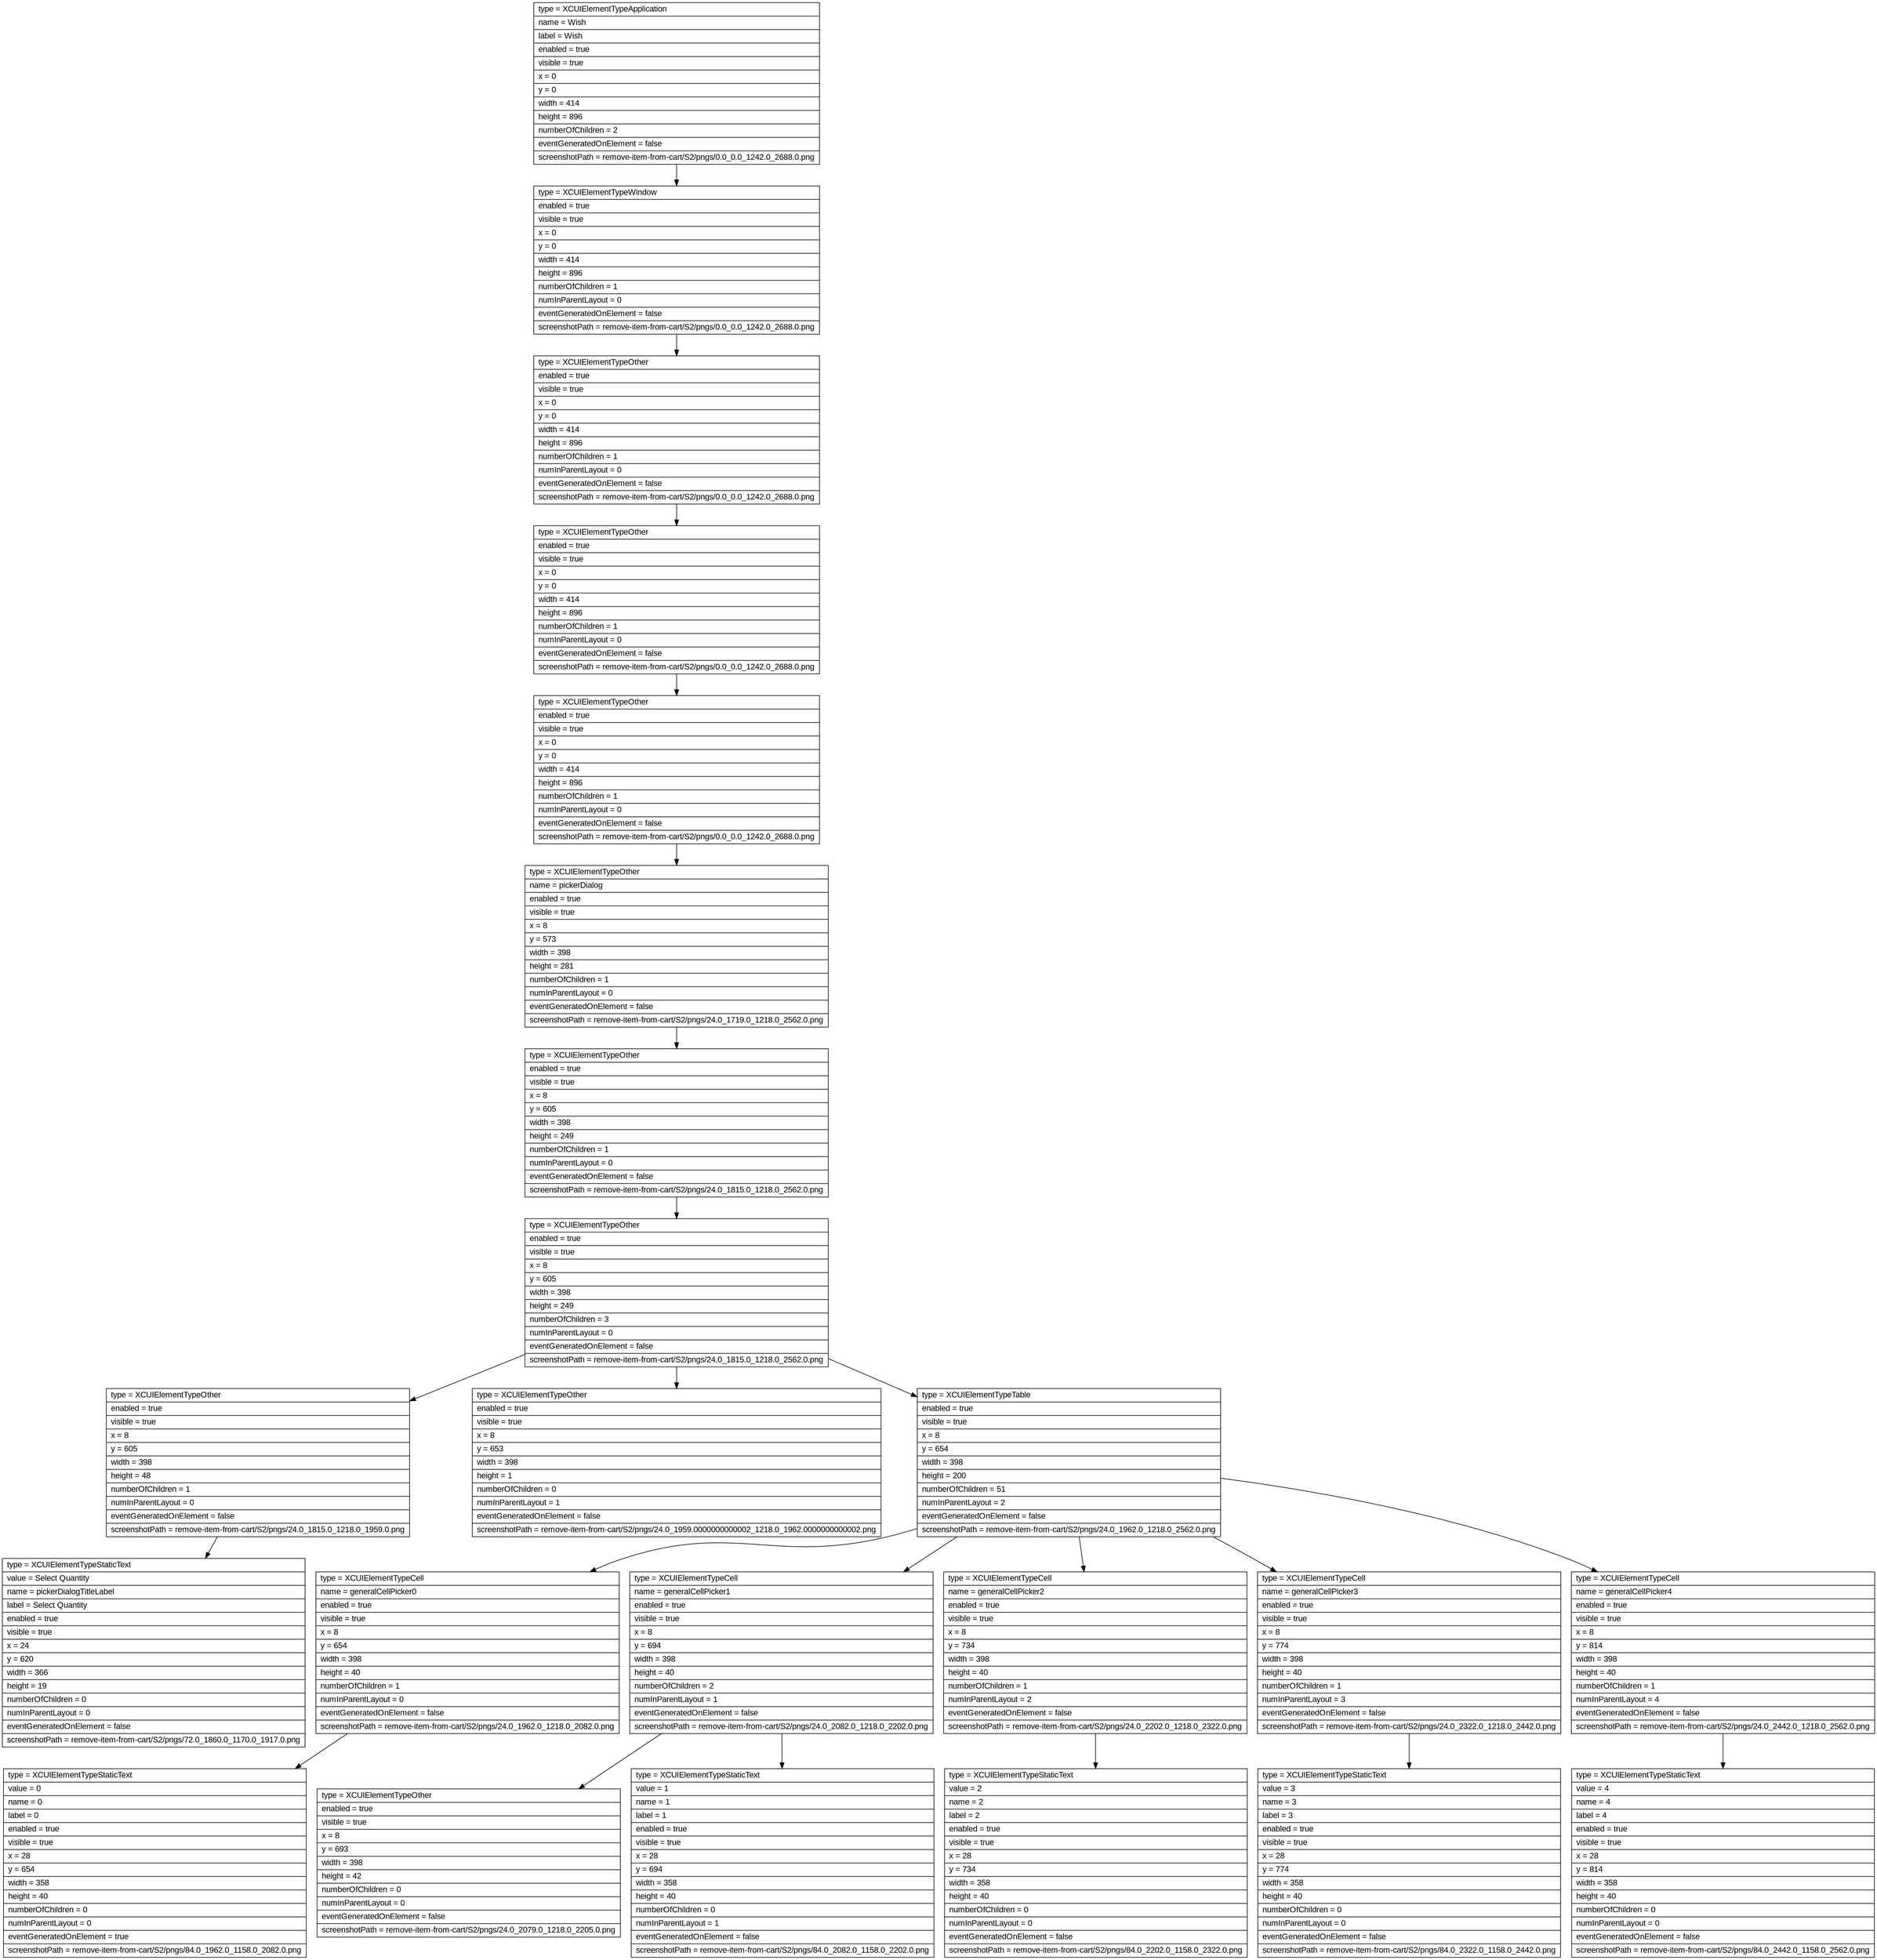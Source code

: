 digraph Layout {

	node [shape=record fontname=Arial];

	0	[label="{type = XCUIElementTypeApplication\l|name = Wish\l|label = Wish\l|enabled = true\l|visible = true\l|x = 0\l|y = 0\l|width = 414\l|height = 896\l|numberOfChildren = 2\l|eventGeneratedOnElement = false \l|screenshotPath = remove-item-from-cart/S2/pngs/0.0_0.0_1242.0_2688.0.png\l}"]
	1	[label="{type = XCUIElementTypeWindow\l|enabled = true\l|visible = true\l|x = 0\l|y = 0\l|width = 414\l|height = 896\l|numberOfChildren = 1\l|numInParentLayout = 0\l|eventGeneratedOnElement = false \l|screenshotPath = remove-item-from-cart/S2/pngs/0.0_0.0_1242.0_2688.0.png\l}"]
	2	[label="{type = XCUIElementTypeOther\l|enabled = true\l|visible = true\l|x = 0\l|y = 0\l|width = 414\l|height = 896\l|numberOfChildren = 1\l|numInParentLayout = 0\l|eventGeneratedOnElement = false \l|screenshotPath = remove-item-from-cart/S2/pngs/0.0_0.0_1242.0_2688.0.png\l}"]
	3	[label="{type = XCUIElementTypeOther\l|enabled = true\l|visible = true\l|x = 0\l|y = 0\l|width = 414\l|height = 896\l|numberOfChildren = 1\l|numInParentLayout = 0\l|eventGeneratedOnElement = false \l|screenshotPath = remove-item-from-cart/S2/pngs/0.0_0.0_1242.0_2688.0.png\l}"]
	4	[label="{type = XCUIElementTypeOther\l|enabled = true\l|visible = true\l|x = 0\l|y = 0\l|width = 414\l|height = 896\l|numberOfChildren = 1\l|numInParentLayout = 0\l|eventGeneratedOnElement = false \l|screenshotPath = remove-item-from-cart/S2/pngs/0.0_0.0_1242.0_2688.0.png\l}"]
	5	[label="{type = XCUIElementTypeOther\l|name = pickerDialog\l|enabled = true\l|visible = true\l|x = 8\l|y = 573\l|width = 398\l|height = 281\l|numberOfChildren = 1\l|numInParentLayout = 0\l|eventGeneratedOnElement = false \l|screenshotPath = remove-item-from-cart/S2/pngs/24.0_1719.0_1218.0_2562.0.png\l}"]
	6	[label="{type = XCUIElementTypeOther\l|enabled = true\l|visible = true\l|x = 8\l|y = 605\l|width = 398\l|height = 249\l|numberOfChildren = 1\l|numInParentLayout = 0\l|eventGeneratedOnElement = false \l|screenshotPath = remove-item-from-cart/S2/pngs/24.0_1815.0_1218.0_2562.0.png\l}"]
	7	[label="{type = XCUIElementTypeOther\l|enabled = true\l|visible = true\l|x = 8\l|y = 605\l|width = 398\l|height = 249\l|numberOfChildren = 3\l|numInParentLayout = 0\l|eventGeneratedOnElement = false \l|screenshotPath = remove-item-from-cart/S2/pngs/24.0_1815.0_1218.0_2562.0.png\l}"]
	8	[label="{type = XCUIElementTypeOther\l|enabled = true\l|visible = true\l|x = 8\l|y = 605\l|width = 398\l|height = 48\l|numberOfChildren = 1\l|numInParentLayout = 0\l|eventGeneratedOnElement = false \l|screenshotPath = remove-item-from-cart/S2/pngs/24.0_1815.0_1218.0_1959.0.png\l}"]
	9	[label="{type = XCUIElementTypeOther\l|enabled = true\l|visible = true\l|x = 8\l|y = 653\l|width = 398\l|height = 1\l|numberOfChildren = 0\l|numInParentLayout = 1\l|eventGeneratedOnElement = false \l|screenshotPath = remove-item-from-cart/S2/pngs/24.0_1959.0000000000002_1218.0_1962.0000000000002.png\l}"]
	10	[label="{type = XCUIElementTypeTable\l|enabled = true\l|visible = true\l|x = 8\l|y = 654\l|width = 398\l|height = 200\l|numberOfChildren = 51\l|numInParentLayout = 2\l|eventGeneratedOnElement = false \l|screenshotPath = remove-item-from-cart/S2/pngs/24.0_1962.0_1218.0_2562.0.png\l}"]
	11	[label="{type = XCUIElementTypeStaticText\l|value = Select Quantity\l|name = pickerDialogTitleLabel\l|label = Select Quantity\l|enabled = true\l|visible = true\l|x = 24\l|y = 620\l|width = 366\l|height = 19\l|numberOfChildren = 0\l|numInParentLayout = 0\l|eventGeneratedOnElement = false \l|screenshotPath = remove-item-from-cart/S2/pngs/72.0_1860.0_1170.0_1917.0.png\l}"]
	12	[label="{type = XCUIElementTypeCell\l|name = generalCellPicker0\l|enabled = true\l|visible = true\l|x = 8\l|y = 654\l|width = 398\l|height = 40\l|numberOfChildren = 1\l|numInParentLayout = 0\l|eventGeneratedOnElement = false \l|screenshotPath = remove-item-from-cart/S2/pngs/24.0_1962.0_1218.0_2082.0.png\l}"]
	13	[label="{type = XCUIElementTypeCell\l|name = generalCellPicker1\l|enabled = true\l|visible = true\l|x = 8\l|y = 694\l|width = 398\l|height = 40\l|numberOfChildren = 2\l|numInParentLayout = 1\l|eventGeneratedOnElement = false \l|screenshotPath = remove-item-from-cart/S2/pngs/24.0_2082.0_1218.0_2202.0.png\l}"]
	14	[label="{type = XCUIElementTypeCell\l|name = generalCellPicker2\l|enabled = true\l|visible = true\l|x = 8\l|y = 734\l|width = 398\l|height = 40\l|numberOfChildren = 1\l|numInParentLayout = 2\l|eventGeneratedOnElement = false \l|screenshotPath = remove-item-from-cart/S2/pngs/24.0_2202.0_1218.0_2322.0.png\l}"]
	15	[label="{type = XCUIElementTypeCell\l|name = generalCellPicker3\l|enabled = true\l|visible = true\l|x = 8\l|y = 774\l|width = 398\l|height = 40\l|numberOfChildren = 1\l|numInParentLayout = 3\l|eventGeneratedOnElement = false \l|screenshotPath = remove-item-from-cart/S2/pngs/24.0_2322.0_1218.0_2442.0.png\l}"]
	16	[label="{type = XCUIElementTypeCell\l|name = generalCellPicker4\l|enabled = true\l|visible = true\l|x = 8\l|y = 814\l|width = 398\l|height = 40\l|numberOfChildren = 1\l|numInParentLayout = 4\l|eventGeneratedOnElement = false \l|screenshotPath = remove-item-from-cart/S2/pngs/24.0_2442.0_1218.0_2562.0.png\l}"]
	17	[label="{type = XCUIElementTypeStaticText\l|value = 0\l|name = 0\l|label = 0\l|enabled = true\l|visible = true\l|x = 28\l|y = 654\l|width = 358\l|height = 40\l|numberOfChildren = 0\l|numInParentLayout = 0\l|eventGeneratedOnElement = true \l|screenshotPath = remove-item-from-cart/S2/pngs/84.0_1962.0_1158.0_2082.0.png\l}"]
	18	[label="{type = XCUIElementTypeOther\l|enabled = true\l|visible = true\l|x = 8\l|y = 693\l|width = 398\l|height = 42\l|numberOfChildren = 0\l|numInParentLayout = 0\l|eventGeneratedOnElement = false \l|screenshotPath = remove-item-from-cart/S2/pngs/24.0_2079.0_1218.0_2205.0.png\l}"]
	19	[label="{type = XCUIElementTypeStaticText\l|value = 1\l|name = 1\l|label = 1\l|enabled = true\l|visible = true\l|x = 28\l|y = 694\l|width = 358\l|height = 40\l|numberOfChildren = 0\l|numInParentLayout = 1\l|eventGeneratedOnElement = false \l|screenshotPath = remove-item-from-cart/S2/pngs/84.0_2082.0_1158.0_2202.0.png\l}"]
	20	[label="{type = XCUIElementTypeStaticText\l|value = 2\l|name = 2\l|label = 2\l|enabled = true\l|visible = true\l|x = 28\l|y = 734\l|width = 358\l|height = 40\l|numberOfChildren = 0\l|numInParentLayout = 0\l|eventGeneratedOnElement = false \l|screenshotPath = remove-item-from-cart/S2/pngs/84.0_2202.0_1158.0_2322.0.png\l}"]
	21	[label="{type = XCUIElementTypeStaticText\l|value = 3\l|name = 3\l|label = 3\l|enabled = true\l|visible = true\l|x = 28\l|y = 774\l|width = 358\l|height = 40\l|numberOfChildren = 0\l|numInParentLayout = 0\l|eventGeneratedOnElement = false \l|screenshotPath = remove-item-from-cart/S2/pngs/84.0_2322.0_1158.0_2442.0.png\l}"]
	22	[label="{type = XCUIElementTypeStaticText\l|value = 4\l|name = 4\l|label = 4\l|enabled = true\l|visible = true\l|x = 28\l|y = 814\l|width = 358\l|height = 40\l|numberOfChildren = 0\l|numInParentLayout = 0\l|eventGeneratedOnElement = false \l|screenshotPath = remove-item-from-cart/S2/pngs/84.0_2442.0_1158.0_2562.0.png\l}"]


	0 -> 1
	1 -> 2
	2 -> 3
	3 -> 4
	4 -> 5
	5 -> 6
	6 -> 7
	7 -> 8
	7 -> 9
	7 -> 10
	8 -> 11
	10 -> 12
	10 -> 13
	10 -> 14
	10 -> 15
	10 -> 16
	12 -> 17
	13 -> 18
	13 -> 19
	14 -> 20
	15 -> 21
	16 -> 22


}
